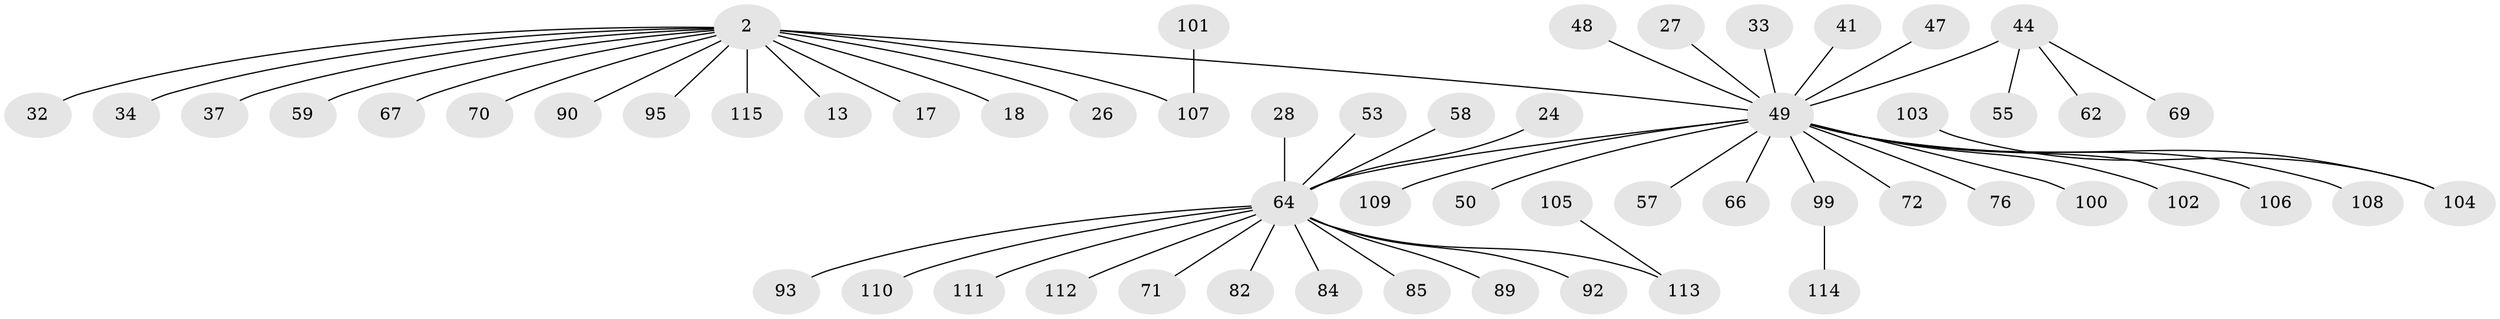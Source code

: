 // original degree distribution, {15: 0.008695652173913044, 17: 0.008695652173913044, 3: 0.05217391304347826, 2: 0.1565217391304348, 13: 0.008695652173913044, 5: 0.034782608695652174, 6: 0.02608695652173913, 1: 0.6608695652173913, 4: 0.034782608695652174, 7: 0.008695652173913044}
// Generated by graph-tools (version 1.1) at 2025/47/03/09/25 04:47:12]
// undirected, 57 vertices, 56 edges
graph export_dot {
graph [start="1"]
  node [color=gray90,style=filled];
  2;
  13;
  17;
  18;
  24;
  26;
  27;
  28;
  32;
  33;
  34;
  37;
  41;
  44 [super="+4"];
  47;
  48 [super="+14+19+36"];
  49 [super="+46+7+9"];
  50;
  53;
  55;
  57;
  58;
  59;
  62;
  64 [super="+5+22"];
  66;
  67;
  69;
  70;
  71;
  72;
  76;
  82;
  84 [super="+10"];
  85 [super="+81"];
  89;
  90;
  92;
  93;
  95 [super="+88"];
  99;
  100;
  101;
  102 [super="+65+79"];
  103;
  104 [super="+98"];
  105;
  106 [super="+63"];
  107 [super="+21+68+54+35+75+80+96"];
  108;
  109 [super="+74"];
  110 [super="+73"];
  111;
  112 [super="+29+31+87"];
  113 [super="+61+91"];
  114;
  115;
  2 -- 13;
  2 -- 17;
  2 -- 18;
  2 -- 26;
  2 -- 32;
  2 -- 34;
  2 -- 37;
  2 -- 59;
  2 -- 67;
  2 -- 70;
  2 -- 90;
  2 -- 115;
  2 -- 49 [weight=3];
  2 -- 107;
  2 -- 95;
  24 -- 64;
  27 -- 49;
  28 -- 64;
  33 -- 49;
  41 -- 49;
  44 -- 49 [weight=2];
  44 -- 55;
  44 -- 62;
  44 -- 69;
  47 -- 49;
  48 -- 49;
  49 -- 64 [weight=2];
  49 -- 50;
  49 -- 100;
  49 -- 72;
  49 -- 108;
  49 -- 57;
  49 -- 66;
  49 -- 99;
  49 -- 76;
  49 -- 106;
  49 -- 102;
  49 -- 109;
  49 -- 104;
  53 -- 64;
  58 -- 64;
  64 -- 71;
  64 -- 111;
  64 -- 82;
  64 -- 93;
  64 -- 89;
  64 -- 92;
  64 -- 84;
  64 -- 112;
  64 -- 113;
  64 -- 110;
  64 -- 85;
  99 -- 114;
  101 -- 107;
  103 -- 104;
  105 -- 113;
}

